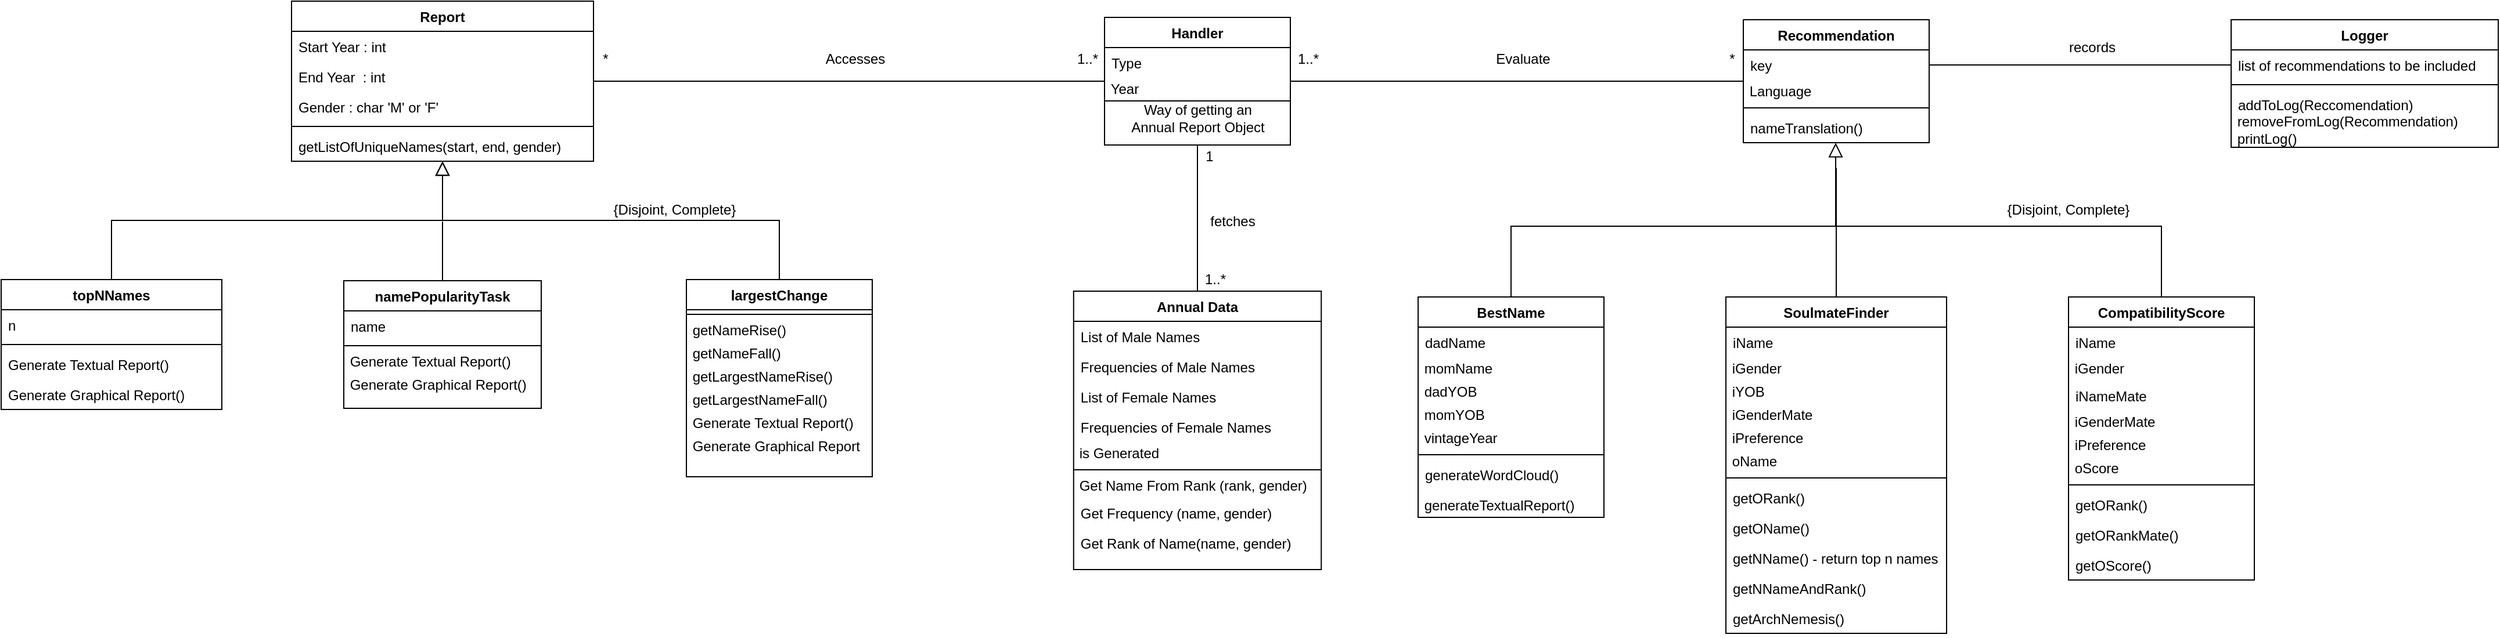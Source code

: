 <mxfile version="13.8.0" type="device"><diagram id="C5RBs43oDa-KdzZeNtuy" name="Page-1"><mxGraphModel dx="1209" dy="734" grid="1" gridSize="10" guides="1" tooltips="1" connect="1" arrows="1" fold="1" page="1" pageScale="1" pageWidth="2500" pageHeight="1169" math="0" shadow="0"><root><mxCell id="WIyWlLk6GJQsqaUBKTNV-0"/><mxCell id="WIyWlLk6GJQsqaUBKTNV-1" parent="WIyWlLk6GJQsqaUBKTNV-0"/><mxCell id="zkfFHV4jXpPFQw0GAbJ--12" value="" style="endArrow=block;endSize=10;endFill=0;shadow=0;strokeWidth=1;rounded=0;edgeStyle=elbowEdgeStyle;elbow=vertical;" parent="WIyWlLk6GJQsqaUBKTNV-1" source="zkfFHV4jXpPFQw0GAbJ--6" target="zkfFHV4jXpPFQw0GAbJ--0" edge="1"><mxGeometry width="160" relative="1" as="geometry"><mxPoint x="450" y="253" as="sourcePoint"/><mxPoint x="450" y="253" as="targetPoint"/></mxGeometry></mxCell><mxCell id="zkfFHV4jXpPFQw0GAbJ--16" value="" style="endArrow=block;endSize=10;endFill=0;shadow=0;strokeWidth=1;rounded=0;edgeStyle=elbowEdgeStyle;elbow=vertical;" parent="WIyWlLk6GJQsqaUBKTNV-1" source="zkfFHV4jXpPFQw0GAbJ--13" target="zkfFHV4jXpPFQw0GAbJ--0" edge="1"><mxGeometry width="160" relative="1" as="geometry"><mxPoint x="460" y="423" as="sourcePoint"/><mxPoint x="560" y="321" as="targetPoint"/></mxGeometry></mxCell><mxCell id="N5B7y6-4VCZ3Z8hRmmnu-26" style="edgeStyle=none;rounded=0;orthogonalLoop=1;jettySize=auto;html=1;entryX=0;entryY=0.5;entryDx=0;entryDy=0;endArrow=none;endFill=0;strokeColor=#000000;" edge="1" parent="WIyWlLk6GJQsqaUBKTNV-1" source="zkfFHV4jXpPFQw0GAbJ--0" target="N5B7y6-4VCZ3Z8hRmmnu-0"><mxGeometry relative="1" as="geometry"/></mxCell><mxCell id="zkfFHV4jXpPFQw0GAbJ--0" value="Report" style="swimlane;fontStyle=1;align=center;verticalAlign=top;childLayout=stackLayout;horizontal=1;startSize=26;horizontalStack=0;resizeParent=1;resizeLast=0;collapsible=1;marginBottom=0;rounded=0;shadow=0;strokeWidth=1;" parent="WIyWlLk6GJQsqaUBKTNV-1" vertex="1"><mxGeometry x="390" y="170" width="260" height="138" as="geometry"><mxRectangle x="230" y="140" width="160" height="26" as="alternateBounds"/></mxGeometry></mxCell><mxCell id="zkfFHV4jXpPFQw0GAbJ--1" value="Start Year : int" style="text;align=left;verticalAlign=top;spacingLeft=4;spacingRight=4;overflow=hidden;rotatable=0;points=[[0,0.5],[1,0.5]];portConstraint=eastwest;fontStyle=0" parent="zkfFHV4jXpPFQw0GAbJ--0" vertex="1"><mxGeometry y="26" width="260" height="26" as="geometry"/></mxCell><mxCell id="zkfFHV4jXpPFQw0GAbJ--2" value="End Year  : int" style="text;align=left;verticalAlign=top;spacingLeft=4;spacingRight=4;overflow=hidden;rotatable=0;points=[[0,0.5],[1,0.5]];portConstraint=eastwest;rounded=0;shadow=0;html=0;" parent="zkfFHV4jXpPFQw0GAbJ--0" vertex="1"><mxGeometry y="52" width="260" height="26" as="geometry"/></mxCell><mxCell id="zkfFHV4jXpPFQw0GAbJ--3" value="Gender : char 'M' or 'F'" style="text;align=left;verticalAlign=top;spacingLeft=4;spacingRight=4;overflow=hidden;rotatable=0;points=[[0,0.5],[1,0.5]];portConstraint=eastwest;rounded=0;shadow=0;html=0;" parent="zkfFHV4jXpPFQw0GAbJ--0" vertex="1"><mxGeometry y="78" width="260" height="26" as="geometry"/></mxCell><mxCell id="zkfFHV4jXpPFQw0GAbJ--4" value="" style="line;html=1;strokeWidth=1;align=left;verticalAlign=middle;spacingTop=-1;spacingLeft=3;spacingRight=3;rotatable=0;labelPosition=right;points=[];portConstraint=eastwest;" parent="zkfFHV4jXpPFQw0GAbJ--0" vertex="1"><mxGeometry y="104" width="260" height="8" as="geometry"/></mxCell><mxCell id="zkfFHV4jXpPFQw0GAbJ--5" value="getListOfUniqueNames(start, end, gender)" style="text;align=left;verticalAlign=top;spacingLeft=4;spacingRight=4;overflow=hidden;rotatable=0;points=[[0,0.5],[1,0.5]];portConstraint=eastwest;" parent="zkfFHV4jXpPFQw0GAbJ--0" vertex="1"><mxGeometry y="112" width="260" height="26" as="geometry"/></mxCell><mxCell id="zkfFHV4jXpPFQw0GAbJ--6" value="topNNames" style="swimlane;fontStyle=1;align=center;verticalAlign=top;childLayout=stackLayout;horizontal=1;startSize=26;horizontalStack=0;resizeParent=1;resizeLast=0;collapsible=1;marginBottom=0;rounded=0;shadow=0;strokeWidth=1;" parent="WIyWlLk6GJQsqaUBKTNV-1" vertex="1"><mxGeometry x="140" y="410" width="190" height="112" as="geometry"><mxRectangle x="130" y="380" width="160" height="26" as="alternateBounds"/></mxGeometry></mxCell><mxCell id="zkfFHV4jXpPFQw0GAbJ--7" value="n" style="text;align=left;verticalAlign=top;spacingLeft=4;spacingRight=4;overflow=hidden;rotatable=0;points=[[0,0.5],[1,0.5]];portConstraint=eastwest;" parent="zkfFHV4jXpPFQw0GAbJ--6" vertex="1"><mxGeometry y="26" width="190" height="26" as="geometry"/></mxCell><mxCell id="zkfFHV4jXpPFQw0GAbJ--9" value="" style="line;html=1;strokeWidth=1;align=left;verticalAlign=middle;spacingTop=-1;spacingLeft=3;spacingRight=3;rotatable=0;labelPosition=right;points=[];portConstraint=eastwest;" parent="zkfFHV4jXpPFQw0GAbJ--6" vertex="1"><mxGeometry y="52" width="190" height="8" as="geometry"/></mxCell><mxCell id="zkfFHV4jXpPFQw0GAbJ--10" value="Generate Textual Report()" style="text;align=left;verticalAlign=top;spacingLeft=4;spacingRight=4;overflow=hidden;rotatable=0;points=[[0,0.5],[1,0.5]];portConstraint=eastwest;fontStyle=0" parent="zkfFHV4jXpPFQw0GAbJ--6" vertex="1"><mxGeometry y="60" width="190" height="26" as="geometry"/></mxCell><mxCell id="zkfFHV4jXpPFQw0GAbJ--11" value="Generate Graphical Report()" style="text;align=left;verticalAlign=top;spacingLeft=4;spacingRight=4;overflow=hidden;rotatable=0;points=[[0,0.5],[1,0.5]];portConstraint=eastwest;" parent="zkfFHV4jXpPFQw0GAbJ--6" vertex="1"><mxGeometry y="86" width="190" height="26" as="geometry"/></mxCell><mxCell id="zkfFHV4jXpPFQw0GAbJ--13" value="largestChange" style="swimlane;fontStyle=1;align=center;verticalAlign=top;childLayout=stackLayout;horizontal=1;startSize=26;horizontalStack=0;resizeParent=1;resizeLast=0;collapsible=1;marginBottom=0;rounded=0;shadow=0;strokeWidth=1;" parent="WIyWlLk6GJQsqaUBKTNV-1" vertex="1"><mxGeometry x="730" y="410" width="160" height="170" as="geometry"><mxRectangle x="340" y="380" width="170" height="26" as="alternateBounds"/></mxGeometry></mxCell><mxCell id="zkfFHV4jXpPFQw0GAbJ--15" value="" style="line;html=1;strokeWidth=1;align=left;verticalAlign=middle;spacingTop=-1;spacingLeft=3;spacingRight=3;rotatable=0;labelPosition=right;points=[];portConstraint=eastwest;" parent="zkfFHV4jXpPFQw0GAbJ--13" vertex="1"><mxGeometry y="26" width="160" height="8" as="geometry"/></mxCell><mxCell id="N5B7y6-4VCZ3Z8hRmmnu-13" value="&amp;nbsp;getNameRise()" style="text;html=1;align=left;verticalAlign=middle;resizable=0;points=[];autosize=1;" vertex="1" parent="zkfFHV4jXpPFQw0GAbJ--13"><mxGeometry y="34" width="160" height="20" as="geometry"/></mxCell><mxCell id="N5B7y6-4VCZ3Z8hRmmnu-14" value="&amp;nbsp;getNameFall()" style="text;html=1;align=left;verticalAlign=middle;resizable=0;points=[];autosize=1;" vertex="1" parent="zkfFHV4jXpPFQw0GAbJ--13"><mxGeometry y="54" width="160" height="20" as="geometry"/></mxCell><mxCell id="N5B7y6-4VCZ3Z8hRmmnu-15" value="&amp;nbsp;getLargestNameRise()" style="text;html=1;align=left;verticalAlign=middle;resizable=0;points=[];autosize=1;" vertex="1" parent="zkfFHV4jXpPFQw0GAbJ--13"><mxGeometry y="74" width="160" height="20" as="geometry"/></mxCell><mxCell id="N5B7y6-4VCZ3Z8hRmmnu-16" value="&amp;nbsp;getLargestNameFall()" style="text;html=1;align=left;verticalAlign=middle;resizable=0;points=[];autosize=1;" vertex="1" parent="zkfFHV4jXpPFQw0GAbJ--13"><mxGeometry y="94" width="160" height="20" as="geometry"/></mxCell><mxCell id="N5B7y6-4VCZ3Z8hRmmnu-17" value="&amp;nbsp;Generate Textual Report()" style="text;html=1;align=left;verticalAlign=middle;resizable=0;points=[];autosize=1;" vertex="1" parent="zkfFHV4jXpPFQw0GAbJ--13"><mxGeometry y="114" width="160" height="20" as="geometry"/></mxCell><mxCell id="N5B7y6-4VCZ3Z8hRmmnu-18" value="&amp;nbsp;Generate Graphical Report&amp;nbsp;" style="text;html=1;align=left;verticalAlign=middle;resizable=0;points=[];autosize=1;" vertex="1" parent="zkfFHV4jXpPFQw0GAbJ--13"><mxGeometry y="134" width="160" height="20" as="geometry"/></mxCell><mxCell id="RAj_kNbxm18kRe5IGwg4-3" value="" style="endArrow=none;html=1;exitX=0.5;exitY=0;exitDx=0;exitDy=0;" parent="WIyWlLk6GJQsqaUBKTNV-1" source="RAj_kNbxm18kRe5IGwg4-0" edge="1"><mxGeometry width="50" height="50" relative="1" as="geometry"><mxPoint x="480" y="400" as="sourcePoint"/><mxPoint x="520" y="360" as="targetPoint"/></mxGeometry></mxCell><mxCell id="RAj_kNbxm18kRe5IGwg4-6" value="{Disjoint, Complete}" style="text;html=1;strokeColor=none;fillColor=none;align=center;verticalAlign=middle;whiteSpace=wrap;rounded=0;" parent="WIyWlLk6GJQsqaUBKTNV-1" vertex="1"><mxGeometry x="650" y="340" width="140" height="20" as="geometry"/></mxCell><mxCell id="N5B7y6-4VCZ3Z8hRmmnu-3" style="edgeStyle=orthogonalEdgeStyle;rounded=0;orthogonalLoop=1;jettySize=auto;html=1;endArrow=none;endFill=0;" edge="1" parent="WIyWlLk6GJQsqaUBKTNV-1" source="N5B7y6-4VCZ3Z8hRmmnu-0" target="zkfFHV4jXpPFQw0GAbJ--17"><mxGeometry relative="1" as="geometry"/></mxCell><mxCell id="RAj_kNbxm18kRe5IGwg4-0" value="namePopularityTask" style="swimlane;fontStyle=1;align=center;verticalAlign=top;childLayout=stackLayout;horizontal=1;startSize=26;horizontalStack=0;resizeParent=1;resizeLast=0;collapsible=1;marginBottom=0;rounded=0;shadow=0;strokeWidth=1;" parent="WIyWlLk6GJQsqaUBKTNV-1" vertex="1"><mxGeometry x="435" y="411" width="170" height="110" as="geometry"><mxRectangle x="340" y="380" width="170" height="26" as="alternateBounds"/></mxGeometry></mxCell><mxCell id="RAj_kNbxm18kRe5IGwg4-1" value="name" style="text;align=left;verticalAlign=top;spacingLeft=4;spacingRight=4;overflow=hidden;rotatable=0;points=[[0,0.5],[1,0.5]];portConstraint=eastwest;" parent="RAj_kNbxm18kRe5IGwg4-0" vertex="1"><mxGeometry y="26" width="170" height="26" as="geometry"/></mxCell><mxCell id="RAj_kNbxm18kRe5IGwg4-2" value="" style="line;html=1;strokeWidth=1;align=left;verticalAlign=middle;spacingTop=-1;spacingLeft=3;spacingRight=3;rotatable=0;labelPosition=right;points=[];portConstraint=eastwest;" parent="RAj_kNbxm18kRe5IGwg4-0" vertex="1"><mxGeometry y="52" width="170" height="8" as="geometry"/></mxCell><mxCell id="N5B7y6-4VCZ3Z8hRmmnu-11" value="&amp;nbsp;Generate Textual Report()" style="text;html=1;align=left;verticalAlign=middle;resizable=0;points=[];autosize=1;" vertex="1" parent="RAj_kNbxm18kRe5IGwg4-0"><mxGeometry y="60" width="170" height="20" as="geometry"/></mxCell><mxCell id="N5B7y6-4VCZ3Z8hRmmnu-12" value="&amp;nbsp;Generate Graphical Report()&amp;nbsp;" style="text;html=1;align=left;verticalAlign=middle;resizable=0;points=[];autosize=1;" vertex="1" parent="RAj_kNbxm18kRe5IGwg4-0"><mxGeometry y="80" width="170" height="20" as="geometry"/></mxCell><mxCell id="N5B7y6-4VCZ3Z8hRmmnu-19" value="1..*" style="text;html=1;align=center;verticalAlign=middle;resizable=0;points=[];autosize=1;" vertex="1" parent="WIyWlLk6GJQsqaUBKTNV-1"><mxGeometry x="1170" y="400" width="30" height="20" as="geometry"/></mxCell><mxCell id="N5B7y6-4VCZ3Z8hRmmnu-20" value="1" style="text;html=1;align=center;verticalAlign=middle;resizable=0;points=[];autosize=1;" vertex="1" parent="WIyWlLk6GJQsqaUBKTNV-1"><mxGeometry x="1170" y="294" width="20" height="20" as="geometry"/></mxCell><mxCell id="N5B7y6-4VCZ3Z8hRmmnu-21" value="1..*" style="text;html=1;align=center;verticalAlign=middle;resizable=0;points=[];autosize=1;" vertex="1" parent="WIyWlLk6GJQsqaUBKTNV-1"><mxGeometry x="1060" y="210" width="30" height="20" as="geometry"/></mxCell><mxCell id="N5B7y6-4VCZ3Z8hRmmnu-22" value="*" style="text;html=1;align=center;verticalAlign=middle;resizable=0;points=[];autosize=1;" vertex="1" parent="WIyWlLk6GJQsqaUBKTNV-1"><mxGeometry x="650" y="210" width="20" height="20" as="geometry"/></mxCell><mxCell id="zkfFHV4jXpPFQw0GAbJ--17" value="Annual Data" style="swimlane;fontStyle=1;align=center;verticalAlign=top;childLayout=stackLayout;horizontal=1;startSize=26;horizontalStack=0;resizeParent=1;resizeLast=0;collapsible=1;marginBottom=0;rounded=0;shadow=0;strokeWidth=1;" parent="WIyWlLk6GJQsqaUBKTNV-1" vertex="1"><mxGeometry x="1063.38" y="420" width="213.24" height="240" as="geometry"><mxRectangle x="550" y="140" width="160" height="26" as="alternateBounds"/></mxGeometry></mxCell><mxCell id="zkfFHV4jXpPFQw0GAbJ--18" value="List of Male Names" style="text;align=left;verticalAlign=top;spacingLeft=4;spacingRight=4;overflow=hidden;rotatable=0;points=[[0,0.5],[1,0.5]];portConstraint=eastwest;" parent="zkfFHV4jXpPFQw0GAbJ--17" vertex="1"><mxGeometry y="26" width="213.24" height="26" as="geometry"/></mxCell><mxCell id="zkfFHV4jXpPFQw0GAbJ--19" value="Frequencies of Male Names" style="text;align=left;verticalAlign=top;spacingLeft=4;spacingRight=4;overflow=hidden;rotatable=0;points=[[0,0.5],[1,0.5]];portConstraint=eastwest;rounded=0;shadow=0;html=0;" parent="zkfFHV4jXpPFQw0GAbJ--17" vertex="1"><mxGeometry y="52" width="213.24" height="26" as="geometry"/></mxCell><mxCell id="zkfFHV4jXpPFQw0GAbJ--20" value="List of Female Names" style="text;align=left;verticalAlign=top;spacingLeft=4;spacingRight=4;overflow=hidden;rotatable=0;points=[[0,0.5],[1,0.5]];portConstraint=eastwest;rounded=0;shadow=0;html=0;" parent="zkfFHV4jXpPFQw0GAbJ--17" vertex="1"><mxGeometry y="78" width="213.24" height="26" as="geometry"/></mxCell><mxCell id="zkfFHV4jXpPFQw0GAbJ--21" value="Frequencies of Female Names" style="text;align=left;verticalAlign=top;spacingLeft=4;spacingRight=4;overflow=hidden;rotatable=0;points=[[0,0.5],[1,0.5]];portConstraint=eastwest;rounded=0;shadow=0;html=0;" parent="zkfFHV4jXpPFQw0GAbJ--17" vertex="1"><mxGeometry y="104" width="213.24" height="26" as="geometry"/></mxCell><mxCell id="N5B7y6-4VCZ3Z8hRmmnu-9" value="&amp;nbsp;is Generated" style="text;html=1;align=left;verticalAlign=middle;resizable=0;points=[];autosize=1;" vertex="1" parent="zkfFHV4jXpPFQw0GAbJ--17"><mxGeometry y="130" width="213.24" height="20" as="geometry"/></mxCell><mxCell id="zkfFHV4jXpPFQw0GAbJ--23" value="" style="line;html=1;strokeWidth=1;align=left;verticalAlign=middle;spacingTop=-1;spacingLeft=3;spacingRight=3;rotatable=0;labelPosition=right;points=[];portConstraint=eastwest;" parent="zkfFHV4jXpPFQw0GAbJ--17" vertex="1"><mxGeometry y="150" width="213.24" height="8" as="geometry"/></mxCell><mxCell id="RAj_kNbxm18kRe5IGwg4-7" value="&amp;nbsp;Get Name From Rank (rank, gender)" style="text;html=1;align=left;verticalAlign=middle;resizable=0;points=[];autosize=1;" parent="zkfFHV4jXpPFQw0GAbJ--17" vertex="1"><mxGeometry y="158" width="213.24" height="20" as="geometry"/></mxCell><mxCell id="zkfFHV4jXpPFQw0GAbJ--25" value="Get Frequency (name, gender)" style="text;align=left;verticalAlign=top;spacingLeft=4;spacingRight=4;overflow=hidden;rotatable=0;points=[[0,0.5],[1,0.5]];portConstraint=eastwest;" parent="zkfFHV4jXpPFQw0GAbJ--17" vertex="1"><mxGeometry y="178" width="213.24" height="26" as="geometry"/></mxCell><mxCell id="zkfFHV4jXpPFQw0GAbJ--24" value="Get Rank of Name(name, gender)" style="text;align=left;verticalAlign=top;spacingLeft=4;spacingRight=4;overflow=hidden;rotatable=0;points=[[0,0.5],[1,0.5]];portConstraint=eastwest;" parent="zkfFHV4jXpPFQw0GAbJ--17" vertex="1"><mxGeometry y="204" width="213.24" height="26" as="geometry"/></mxCell><mxCell id="N5B7y6-4VCZ3Z8hRmmnu-0" value="Handler" style="swimlane;fontStyle=1;align=center;verticalAlign=top;childLayout=stackLayout;horizontal=1;startSize=26;horizontalStack=0;resizeParent=1;resizeLast=0;collapsible=1;marginBottom=0;rounded=0;shadow=0;strokeWidth=1;" vertex="1" parent="WIyWlLk6GJQsqaUBKTNV-1"><mxGeometry x="1090" y="184" width="160" height="110" as="geometry"><mxRectangle x="340" y="380" width="170" height="26" as="alternateBounds"/></mxGeometry></mxCell><mxCell id="N5B7y6-4VCZ3Z8hRmmnu-1" value="Type" style="text;align=left;verticalAlign=top;spacingLeft=4;spacingRight=4;overflow=hidden;rotatable=0;points=[[0,0.5],[1,0.5]];portConstraint=eastwest;" vertex="1" parent="N5B7y6-4VCZ3Z8hRmmnu-0"><mxGeometry y="26" width="160" height="26" as="geometry"/></mxCell><mxCell id="N5B7y6-4VCZ3Z8hRmmnu-6" value="" style="endArrow=none;html=1;strokeColor=#000000;" edge="1" parent="N5B7y6-4VCZ3Z8hRmmnu-0"><mxGeometry width="50" height="50" relative="1" as="geometry"><mxPoint y="72" as="sourcePoint"/><mxPoint x="160" y="72" as="targetPoint"/></mxGeometry></mxCell><mxCell id="N5B7y6-4VCZ3Z8hRmmnu-5" value="&amp;nbsp;Year" style="text;html=1;align=left;verticalAlign=middle;resizable=0;points=[];autosize=1;" vertex="1" parent="N5B7y6-4VCZ3Z8hRmmnu-0"><mxGeometry y="52" width="160" height="20" as="geometry"/></mxCell><mxCell id="N5B7y6-4VCZ3Z8hRmmnu-7" value="Way of getting an &lt;br&gt;Annual Report Object" style="text;html=1;align=center;verticalAlign=middle;resizable=0;points=[];autosize=1;" vertex="1" parent="N5B7y6-4VCZ3Z8hRmmnu-0"><mxGeometry y="72" width="160" height="30" as="geometry"/></mxCell><mxCell id="N5B7y6-4VCZ3Z8hRmmnu-27" value="fetches" style="text;html=1;align=center;verticalAlign=middle;resizable=0;points=[];autosize=1;" vertex="1" parent="WIyWlLk6GJQsqaUBKTNV-1"><mxGeometry x="1175" y="350" width="50" height="20" as="geometry"/></mxCell><mxCell id="N5B7y6-4VCZ3Z8hRmmnu-28" value="Accesses" style="text;html=1;align=center;verticalAlign=middle;resizable=0;points=[];autosize=1;" vertex="1" parent="WIyWlLk6GJQsqaUBKTNV-1"><mxGeometry x="840" y="210" width="70" height="20" as="geometry"/></mxCell><mxCell id="N5B7y6-4VCZ3Z8hRmmnu-41" style="edgeStyle=orthogonalEdgeStyle;rounded=0;orthogonalLoop=1;jettySize=auto;html=1;endArrow=none;endFill=0;strokeColor=#000000;" edge="1" parent="WIyWlLk6GJQsqaUBKTNV-1" source="N5B7y6-4VCZ3Z8hRmmnu-37" target="N5B7y6-4VCZ3Z8hRmmnu-0"><mxGeometry relative="1" as="geometry"/></mxCell><mxCell id="N5B7y6-4VCZ3Z8hRmmnu-52" style="edgeStyle=orthogonalEdgeStyle;rounded=0;orthogonalLoop=1;jettySize=auto;html=1;endArrow=none;endFill=0;strokeColor=#000000;" edge="1" parent="WIyWlLk6GJQsqaUBKTNV-1" source="N5B7y6-4VCZ3Z8hRmmnu-38" target="N5B7y6-4VCZ3Z8hRmmnu-47"><mxGeometry relative="1" as="geometry"/></mxCell><mxCell id="N5B7y6-4VCZ3Z8hRmmnu-67" style="edgeStyle=orthogonalEdgeStyle;rounded=0;orthogonalLoop=1;jettySize=auto;html=1;endArrow=none;endFill=0;strokeColor=#000000;" edge="1" parent="WIyWlLk6GJQsqaUBKTNV-1" source="N5B7y6-4VCZ3Z8hRmmnu-57"><mxGeometry relative="1" as="geometry"><mxPoint x="1720" y="354" as="targetPoint"/></mxGeometry></mxCell><mxCell id="N5B7y6-4VCZ3Z8hRmmnu-66" value="" style="endArrow=block;endSize=10;endFill=0;shadow=0;strokeWidth=1;rounded=0;edgeStyle=elbowEdgeStyle;elbow=vertical;exitX=0.5;exitY=0;exitDx=0;exitDy=0;entryX=0.497;entryY=1.005;entryDx=0;entryDy=0;entryPerimeter=0;" edge="1" parent="WIyWlLk6GJQsqaUBKTNV-1" source="N5B7y6-4VCZ3Z8hRmmnu-61" target="N5B7y6-4VCZ3Z8hRmmnu-40"><mxGeometry width="160" relative="1" as="geometry"><mxPoint x="2010" y="398" as="sourcePoint"/><mxPoint x="1720" y="296" as="targetPoint"/><Array as="points"><mxPoint x="1760" y="364"/></Array></mxGeometry></mxCell><mxCell id="N5B7y6-4VCZ3Z8hRmmnu-68" style="edgeStyle=elbowEdgeStyle;rounded=0;orthogonalLoop=1;jettySize=auto;html=1;exitX=0.5;exitY=0;exitDx=0;exitDy=0;endArrow=none;endFill=0;strokeColor=#000000;elbow=vertical;" edge="1" parent="WIyWlLk6GJQsqaUBKTNV-1" source="N5B7y6-4VCZ3Z8hRmmnu-53"><mxGeometry relative="1" as="geometry"><mxPoint x="1720" y="314" as="targetPoint"/><Array as="points"><mxPoint x="1700" y="364"/><mxPoint x="1580" y="364"/></Array></mxGeometry></mxCell><mxCell id="N5B7y6-4VCZ3Z8hRmmnu-37" value="Recommendation" style="swimlane;fontStyle=1;align=center;verticalAlign=top;childLayout=stackLayout;horizontal=1;startSize=26;horizontalStack=0;resizeParent=1;resizeParentMax=0;resizeLast=0;collapsible=1;marginBottom=0;" vertex="1" parent="WIyWlLk6GJQsqaUBKTNV-1"><mxGeometry x="1640" y="186" width="160" height="106" as="geometry"/></mxCell><mxCell id="N5B7y6-4VCZ3Z8hRmmnu-38" value="key" style="text;strokeColor=none;fillColor=none;align=left;verticalAlign=top;spacingLeft=4;spacingRight=4;overflow=hidden;rotatable=0;points=[[0,0.5],[1,0.5]];portConstraint=eastwest;" vertex="1" parent="N5B7y6-4VCZ3Z8hRmmnu-37"><mxGeometry y="26" width="160" height="26" as="geometry"/></mxCell><mxCell id="N5B7y6-4VCZ3Z8hRmmnu-75" value="&amp;nbsp;Language" style="text;html=1;align=left;verticalAlign=middle;resizable=0;points=[];autosize=1;" vertex="1" parent="N5B7y6-4VCZ3Z8hRmmnu-37"><mxGeometry y="52" width="160" height="20" as="geometry"/></mxCell><mxCell id="N5B7y6-4VCZ3Z8hRmmnu-39" value="" style="line;strokeWidth=1;fillColor=none;align=left;verticalAlign=middle;spacingTop=-1;spacingLeft=3;spacingRight=3;rotatable=0;labelPosition=right;points=[];portConstraint=eastwest;" vertex="1" parent="N5B7y6-4VCZ3Z8hRmmnu-37"><mxGeometry y="72" width="160" height="8" as="geometry"/></mxCell><mxCell id="N5B7y6-4VCZ3Z8hRmmnu-40" value="nameTranslation()" style="text;strokeColor=none;fillColor=none;align=left;verticalAlign=top;spacingLeft=4;spacingRight=4;overflow=hidden;rotatable=0;points=[[0,0.5],[1,0.5]];portConstraint=eastwest;" vertex="1" parent="N5B7y6-4VCZ3Z8hRmmnu-37"><mxGeometry y="80" width="160" height="26" as="geometry"/></mxCell><mxCell id="N5B7y6-4VCZ3Z8hRmmnu-46" value="Logger" style="swimlane;fontStyle=1;align=center;verticalAlign=top;childLayout=stackLayout;horizontal=1;startSize=26;horizontalStack=0;resizeParent=1;resizeParentMax=0;resizeLast=0;collapsible=1;marginBottom=0;" vertex="1" parent="WIyWlLk6GJQsqaUBKTNV-1"><mxGeometry x="2060" y="186" width="230" height="110" as="geometry"/></mxCell><mxCell id="N5B7y6-4VCZ3Z8hRmmnu-47" value="list of recommendations to be included" style="text;strokeColor=none;fillColor=none;align=left;verticalAlign=top;spacingLeft=4;spacingRight=4;overflow=hidden;rotatable=0;points=[[0,0.5],[1,0.5]];portConstraint=eastwest;" vertex="1" parent="N5B7y6-4VCZ3Z8hRmmnu-46"><mxGeometry y="26" width="230" height="26" as="geometry"/></mxCell><mxCell id="N5B7y6-4VCZ3Z8hRmmnu-48" value="" style="line;strokeWidth=1;fillColor=none;align=left;verticalAlign=middle;spacingTop=-1;spacingLeft=3;spacingRight=3;rotatable=0;labelPosition=right;points=[];portConstraint=eastwest;" vertex="1" parent="N5B7y6-4VCZ3Z8hRmmnu-46"><mxGeometry y="52" width="230" height="8" as="geometry"/></mxCell><mxCell id="N5B7y6-4VCZ3Z8hRmmnu-49" value="addToLog(Reccomendation)" style="text;strokeColor=none;fillColor=none;align=left;verticalAlign=top;spacingLeft=4;spacingRight=4;overflow=hidden;rotatable=0;points=[[0,0.5],[1,0.5]];portConstraint=eastwest;" vertex="1" parent="N5B7y6-4VCZ3Z8hRmmnu-46"><mxGeometry y="60" width="230" height="20" as="geometry"/></mxCell><mxCell id="N5B7y6-4VCZ3Z8hRmmnu-50" value="&amp;nbsp;removeFromLog(Recommendation)&lt;br&gt;&amp;nbsp;printLog()" style="text;html=1;align=left;verticalAlign=middle;resizable=0;points=[];autosize=1;" vertex="1" parent="N5B7y6-4VCZ3Z8hRmmnu-46"><mxGeometry y="80" width="230" height="30" as="geometry"/></mxCell><mxCell id="N5B7y6-4VCZ3Z8hRmmnu-61" value="CompatibilityScore" style="swimlane;fontStyle=1;align=center;verticalAlign=top;childLayout=stackLayout;horizontal=1;startSize=26;horizontalStack=0;resizeParent=1;resizeParentMax=0;resizeLast=0;collapsible=1;marginBottom=0;" vertex="1" parent="WIyWlLk6GJQsqaUBKTNV-1"><mxGeometry x="1920" y="425" width="160" height="244" as="geometry"/></mxCell><mxCell id="N5B7y6-4VCZ3Z8hRmmnu-62" value="iName" style="text;strokeColor=none;fillColor=none;align=left;verticalAlign=top;spacingLeft=4;spacingRight=4;overflow=hidden;rotatable=0;points=[[0,0.5],[1,0.5]];portConstraint=eastwest;" vertex="1" parent="N5B7y6-4VCZ3Z8hRmmnu-61"><mxGeometry y="26" width="160" height="26" as="geometry"/></mxCell><mxCell id="N5B7y6-4VCZ3Z8hRmmnu-83" value="&amp;nbsp;iGender" style="text;html=1;align=left;verticalAlign=middle;resizable=0;points=[];autosize=1;" vertex="1" parent="N5B7y6-4VCZ3Z8hRmmnu-61"><mxGeometry y="52" width="160" height="20" as="geometry"/></mxCell><mxCell id="N5B7y6-4VCZ3Z8hRmmnu-89" value="iNameMate" style="text;strokeColor=none;fillColor=none;align=left;verticalAlign=top;spacingLeft=4;spacingRight=4;overflow=hidden;rotatable=0;points=[[0,0.5],[1,0.5]];portConstraint=eastwest;" vertex="1" parent="N5B7y6-4VCZ3Z8hRmmnu-61"><mxGeometry y="72" width="160" height="26" as="geometry"/></mxCell><mxCell id="N5B7y6-4VCZ3Z8hRmmnu-85" value="&amp;nbsp;iGenderMate&lt;span style=&quot;color: rgba(0 , 0 , 0 , 0) ; font-family: monospace ; font-size: 0px&quot;&gt;%3CmxGraphModel%3E%3Croot%3E%3CmxCell%20id%3D%220%22%2F%3E%3CmxCell%20id%3D%221%22%20parent%3D%220%22%2F%3E%3CmxCell%20id%3D%222%22%20value%3D%22%26amp%3Bnbsp%3BiYOB%22%20style%3D%22text%3Bhtml%3D1%3Balign%3Dleft%3BverticalAlign%3Dmiddle%3Bresizable%3D0%3Bpoints%3D%5B%5D%3Bautosize%3D1%3B%22%20vertex%3D%221%22%20parent%3D%221%22%3E%3CmxGeometry%20x%3D%221640%22%20y%3D%22497%22%20width%3D%22160%22%20height%3D%2220%22%20as%3D%22geometry%22%2F%3E%3C%2FmxCell%3E%3C%2Froot%3E%3C%2FmxGraphModel%3E&lt;/span&gt;" style="text;html=1;align=left;verticalAlign=middle;resizable=0;points=[];autosize=1;" vertex="1" parent="N5B7y6-4VCZ3Z8hRmmnu-61"><mxGeometry y="98" width="160" height="20" as="geometry"/></mxCell><mxCell id="N5B7y6-4VCZ3Z8hRmmnu-86" value="&amp;nbsp;iPreference" style="text;html=1;align=left;verticalAlign=middle;resizable=0;points=[];autosize=1;" vertex="1" parent="N5B7y6-4VCZ3Z8hRmmnu-61"><mxGeometry y="118" width="160" height="20" as="geometry"/></mxCell><mxCell id="N5B7y6-4VCZ3Z8hRmmnu-87" value="&amp;nbsp;oScore" style="text;html=1;align=left;verticalAlign=middle;resizable=0;points=[];autosize=1;" vertex="1" parent="N5B7y6-4VCZ3Z8hRmmnu-61"><mxGeometry y="138" width="160" height="20" as="geometry"/></mxCell><mxCell id="N5B7y6-4VCZ3Z8hRmmnu-63" value="" style="line;strokeWidth=1;fillColor=none;align=left;verticalAlign=middle;spacingTop=-1;spacingLeft=3;spacingRight=3;rotatable=0;labelPosition=right;points=[];portConstraint=eastwest;" vertex="1" parent="N5B7y6-4VCZ3Z8hRmmnu-61"><mxGeometry y="158" width="160" height="8" as="geometry"/></mxCell><mxCell id="N5B7y6-4VCZ3Z8hRmmnu-94" value="getORank()" style="text;strokeColor=none;fillColor=none;align=left;verticalAlign=top;spacingLeft=4;spacingRight=4;overflow=hidden;rotatable=0;points=[[0,0.5],[1,0.5]];portConstraint=eastwest;" vertex="1" parent="N5B7y6-4VCZ3Z8hRmmnu-61"><mxGeometry y="166" width="160" height="26" as="geometry"/></mxCell><mxCell id="N5B7y6-4VCZ3Z8hRmmnu-95" value="getORankMate()" style="text;strokeColor=none;fillColor=none;align=left;verticalAlign=top;spacingLeft=4;spacingRight=4;overflow=hidden;rotatable=0;points=[[0,0.5],[1,0.5]];portConstraint=eastwest;" vertex="1" parent="N5B7y6-4VCZ3Z8hRmmnu-61"><mxGeometry y="192" width="160" height="26" as="geometry"/></mxCell><mxCell id="N5B7y6-4VCZ3Z8hRmmnu-96" value="getOScore()" style="text;strokeColor=none;fillColor=none;align=left;verticalAlign=top;spacingLeft=4;spacingRight=4;overflow=hidden;rotatable=0;points=[[0,0.5],[1,0.5]];portConstraint=eastwest;" vertex="1" parent="N5B7y6-4VCZ3Z8hRmmnu-61"><mxGeometry y="218" width="160" height="26" as="geometry"/></mxCell><mxCell id="N5B7y6-4VCZ3Z8hRmmnu-53" value="BestName" style="swimlane;fontStyle=1;align=center;verticalAlign=top;childLayout=stackLayout;horizontal=1;startSize=26;horizontalStack=0;resizeParent=1;resizeParentMax=0;resizeLast=0;collapsible=1;marginBottom=0;" vertex="1" parent="WIyWlLk6GJQsqaUBKTNV-1"><mxGeometry x="1360" y="425" width="160" height="190" as="geometry"/></mxCell><mxCell id="N5B7y6-4VCZ3Z8hRmmnu-54" value="dadName" style="text;strokeColor=none;fillColor=none;align=left;verticalAlign=top;spacingLeft=4;spacingRight=4;overflow=hidden;rotatable=0;points=[[0,0.5],[1,0.5]];portConstraint=eastwest;" vertex="1" parent="N5B7y6-4VCZ3Z8hRmmnu-53"><mxGeometry y="26" width="160" height="26" as="geometry"/></mxCell><mxCell id="N5B7y6-4VCZ3Z8hRmmnu-69" value="&amp;nbsp;momName" style="text;html=1;align=left;verticalAlign=middle;resizable=0;points=[];autosize=1;" vertex="1" parent="N5B7y6-4VCZ3Z8hRmmnu-53"><mxGeometry y="52" width="160" height="20" as="geometry"/></mxCell><mxCell id="N5B7y6-4VCZ3Z8hRmmnu-70" value="&amp;nbsp;dadYOB" style="text;html=1;align=left;verticalAlign=middle;resizable=0;points=[];autosize=1;" vertex="1" parent="N5B7y6-4VCZ3Z8hRmmnu-53"><mxGeometry y="72" width="160" height="20" as="geometry"/></mxCell><mxCell id="N5B7y6-4VCZ3Z8hRmmnu-71" value="&amp;nbsp;momYOB" style="text;html=1;align=left;verticalAlign=middle;resizable=0;points=[];autosize=1;" vertex="1" parent="N5B7y6-4VCZ3Z8hRmmnu-53"><mxGeometry y="92" width="160" height="20" as="geometry"/></mxCell><mxCell id="N5B7y6-4VCZ3Z8hRmmnu-72" value="&amp;nbsp;vintageYear" style="text;html=1;align=left;verticalAlign=middle;resizable=0;points=[];autosize=1;" vertex="1" parent="N5B7y6-4VCZ3Z8hRmmnu-53"><mxGeometry y="112" width="160" height="20" as="geometry"/></mxCell><mxCell id="N5B7y6-4VCZ3Z8hRmmnu-55" value="" style="line;strokeWidth=1;fillColor=none;align=left;verticalAlign=middle;spacingTop=-1;spacingLeft=3;spacingRight=3;rotatable=0;labelPosition=right;points=[];portConstraint=eastwest;" vertex="1" parent="N5B7y6-4VCZ3Z8hRmmnu-53"><mxGeometry y="132" width="160" height="8" as="geometry"/></mxCell><mxCell id="N5B7y6-4VCZ3Z8hRmmnu-56" value="generateWordCloud()" style="text;strokeColor=none;fillColor=none;align=left;verticalAlign=top;spacingLeft=4;spacingRight=4;overflow=hidden;rotatable=0;points=[[0,0.5],[1,0.5]];portConstraint=eastwest;" vertex="1" parent="N5B7y6-4VCZ3Z8hRmmnu-53"><mxGeometry y="140" width="160" height="30" as="geometry"/></mxCell><mxCell id="N5B7y6-4VCZ3Z8hRmmnu-74" value="&amp;nbsp;generateTextualReport()" style="text;html=1;align=left;verticalAlign=middle;resizable=0;points=[];autosize=1;" vertex="1" parent="N5B7y6-4VCZ3Z8hRmmnu-53"><mxGeometry y="170" width="160" height="20" as="geometry"/></mxCell><mxCell id="N5B7y6-4VCZ3Z8hRmmnu-57" value="SoulmateFinder" style="swimlane;fontStyle=1;align=center;verticalAlign=top;childLayout=stackLayout;horizontal=1;startSize=26;horizontalStack=0;resizeParent=1;resizeParentMax=0;resizeLast=0;collapsible=1;marginBottom=0;" vertex="1" parent="WIyWlLk6GJQsqaUBKTNV-1"><mxGeometry x="1625" y="425" width="190" height="290" as="geometry"/></mxCell><mxCell id="N5B7y6-4VCZ3Z8hRmmnu-58" value="iName" style="text;strokeColor=none;fillColor=none;align=left;verticalAlign=top;spacingLeft=4;spacingRight=4;overflow=hidden;rotatable=0;points=[[0,0.5],[1,0.5]];portConstraint=eastwest;" vertex="1" parent="N5B7y6-4VCZ3Z8hRmmnu-57"><mxGeometry y="26" width="190" height="26" as="geometry"/></mxCell><mxCell id="N5B7y6-4VCZ3Z8hRmmnu-76" value="&amp;nbsp;iGender" style="text;html=1;align=left;verticalAlign=middle;resizable=0;points=[];autosize=1;" vertex="1" parent="N5B7y6-4VCZ3Z8hRmmnu-57"><mxGeometry y="52" width="190" height="20" as="geometry"/></mxCell><mxCell id="N5B7y6-4VCZ3Z8hRmmnu-77" value="&amp;nbsp;iYOB" style="text;html=1;align=left;verticalAlign=middle;resizable=0;points=[];autosize=1;" vertex="1" parent="N5B7y6-4VCZ3Z8hRmmnu-57"><mxGeometry y="72" width="190" height="20" as="geometry"/></mxCell><mxCell id="N5B7y6-4VCZ3Z8hRmmnu-78" value="&amp;nbsp;iGenderMate&lt;span style=&quot;color: rgba(0 , 0 , 0 , 0) ; font-family: monospace ; font-size: 0px&quot;&gt;%3CmxGraphModel%3E%3Croot%3E%3CmxCell%20id%3D%220%22%2F%3E%3CmxCell%20id%3D%221%22%20parent%3D%220%22%2F%3E%3CmxCell%20id%3D%222%22%20value%3D%22%26amp%3Bnbsp%3BiYOB%22%20style%3D%22text%3Bhtml%3D1%3Balign%3Dleft%3BverticalAlign%3Dmiddle%3Bresizable%3D0%3Bpoints%3D%5B%5D%3Bautosize%3D1%3B%22%20vertex%3D%221%22%20parent%3D%221%22%3E%3CmxGeometry%20x%3D%221640%22%20y%3D%22497%22%20width%3D%22160%22%20height%3D%2220%22%20as%3D%22geometry%22%2F%3E%3C%2FmxCell%3E%3C%2Froot%3E%3C%2FmxGraphModel%3E&lt;/span&gt;" style="text;html=1;align=left;verticalAlign=middle;resizable=0;points=[];autosize=1;" vertex="1" parent="N5B7y6-4VCZ3Z8hRmmnu-57"><mxGeometry y="92" width="190" height="20" as="geometry"/></mxCell><mxCell id="N5B7y6-4VCZ3Z8hRmmnu-79" value="&amp;nbsp;iPreference" style="text;html=1;align=left;verticalAlign=middle;resizable=0;points=[];autosize=1;" vertex="1" parent="N5B7y6-4VCZ3Z8hRmmnu-57"><mxGeometry y="112" width="190" height="20" as="geometry"/></mxCell><mxCell id="N5B7y6-4VCZ3Z8hRmmnu-80" value="&amp;nbsp;oName" style="text;html=1;align=left;verticalAlign=middle;resizable=0;points=[];autosize=1;" vertex="1" parent="N5B7y6-4VCZ3Z8hRmmnu-57"><mxGeometry y="132" width="190" height="20" as="geometry"/></mxCell><mxCell id="N5B7y6-4VCZ3Z8hRmmnu-59" value="" style="line;strokeWidth=1;fillColor=none;align=left;verticalAlign=middle;spacingTop=-1;spacingLeft=3;spacingRight=3;rotatable=0;labelPosition=right;points=[];portConstraint=eastwest;" vertex="1" parent="N5B7y6-4VCZ3Z8hRmmnu-57"><mxGeometry y="152" width="190" height="8" as="geometry"/></mxCell><mxCell id="N5B7y6-4VCZ3Z8hRmmnu-60" value="getORank()" style="text;strokeColor=none;fillColor=none;align=left;verticalAlign=top;spacingLeft=4;spacingRight=4;overflow=hidden;rotatable=0;points=[[0,0.5],[1,0.5]];portConstraint=eastwest;" vertex="1" parent="N5B7y6-4VCZ3Z8hRmmnu-57"><mxGeometry y="160" width="190" height="26" as="geometry"/></mxCell><mxCell id="N5B7y6-4VCZ3Z8hRmmnu-91" value="getOName()" style="text;strokeColor=none;fillColor=none;align=left;verticalAlign=top;spacingLeft=4;spacingRight=4;overflow=hidden;rotatable=0;points=[[0,0.5],[1,0.5]];portConstraint=eastwest;" vertex="1" parent="N5B7y6-4VCZ3Z8hRmmnu-57"><mxGeometry y="186" width="190" height="26" as="geometry"/></mxCell><mxCell id="N5B7y6-4VCZ3Z8hRmmnu-92" value="getNName() - return top n names" style="text;strokeColor=none;fillColor=none;align=left;verticalAlign=top;spacingLeft=4;spacingRight=4;overflow=hidden;rotatable=0;points=[[0,0.5],[1,0.5]];portConstraint=eastwest;" vertex="1" parent="N5B7y6-4VCZ3Z8hRmmnu-57"><mxGeometry y="212" width="190" height="26" as="geometry"/></mxCell><mxCell id="N5B7y6-4VCZ3Z8hRmmnu-93" value="getNNameAndRank()" style="text;strokeColor=none;fillColor=none;align=left;verticalAlign=top;spacingLeft=4;spacingRight=4;overflow=hidden;rotatable=0;points=[[0,0.5],[1,0.5]];portConstraint=eastwest;" vertex="1" parent="N5B7y6-4VCZ3Z8hRmmnu-57"><mxGeometry y="238" width="190" height="26" as="geometry"/></mxCell><mxCell id="N5B7y6-4VCZ3Z8hRmmnu-97" value="getArchNemesis()" style="text;strokeColor=none;fillColor=none;align=left;verticalAlign=top;spacingLeft=4;spacingRight=4;overflow=hidden;rotatable=0;points=[[0,0.5],[1,0.5]];portConstraint=eastwest;" vertex="1" parent="N5B7y6-4VCZ3Z8hRmmnu-57"><mxGeometry y="264" width="190" height="26" as="geometry"/></mxCell><mxCell id="N5B7y6-4VCZ3Z8hRmmnu-98" value="{Disjoint, Complete}" style="text;html=1;strokeColor=none;fillColor=none;align=center;verticalAlign=middle;whiteSpace=wrap;rounded=0;" vertex="1" parent="WIyWlLk6GJQsqaUBKTNV-1"><mxGeometry x="1850" y="340" width="140" height="20" as="geometry"/></mxCell><mxCell id="N5B7y6-4VCZ3Z8hRmmnu-99" value="records" style="text;html=1;align=center;verticalAlign=middle;resizable=0;points=[];autosize=1;" vertex="1" parent="WIyWlLk6GJQsqaUBKTNV-1"><mxGeometry x="1910" y="200" width="60" height="20" as="geometry"/></mxCell><mxCell id="N5B7y6-4VCZ3Z8hRmmnu-100" value="Evaluate" style="text;html=1;align=center;verticalAlign=middle;resizable=0;points=[];autosize=1;" vertex="1" parent="WIyWlLk6GJQsqaUBKTNV-1"><mxGeometry x="1420" y="210" width="60" height="20" as="geometry"/></mxCell><mxCell id="N5B7y6-4VCZ3Z8hRmmnu-101" value="1..*" style="text;html=1;align=center;verticalAlign=middle;resizable=0;points=[];autosize=1;" vertex="1" parent="WIyWlLk6GJQsqaUBKTNV-1"><mxGeometry x="1250" y="210" width="30" height="20" as="geometry"/></mxCell><mxCell id="N5B7y6-4VCZ3Z8hRmmnu-102" value="*" style="text;html=1;align=center;verticalAlign=middle;resizable=0;points=[];autosize=1;" vertex="1" parent="WIyWlLk6GJQsqaUBKTNV-1"><mxGeometry x="1620" y="210" width="20" height="20" as="geometry"/></mxCell></root></mxGraphModel></diagram></mxfile>